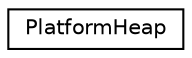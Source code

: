 digraph "Graphical Class Hierarchy"
{
  edge [fontname="Helvetica",fontsize="10",labelfontname="Helvetica",labelfontsize="10"];
  node [fontname="Helvetica",fontsize="10",shape=record];
  rankdir="LR";
  Node1 [label="PlatformHeap",height=0.2,width=0.4,color="black", fillcolor="white", style="filled",URL="$classRNReplicaNet_1_1PlatformHeap.html"];
}
